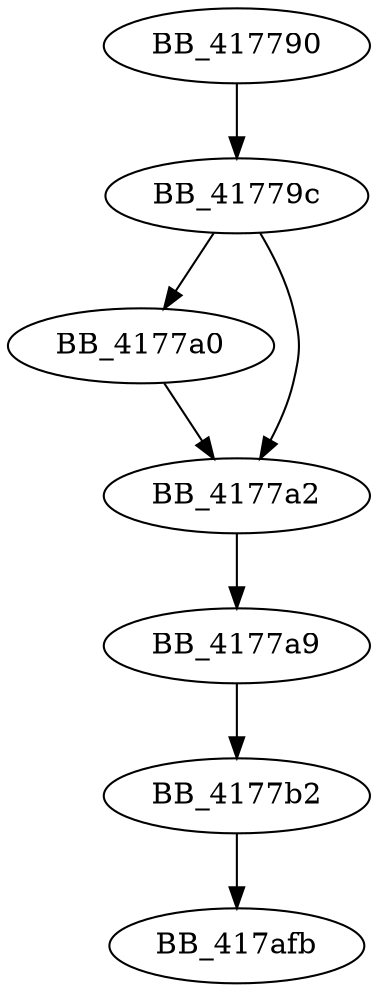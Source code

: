 DiGraph __purecall{
BB_417790->BB_41779c
BB_41779c->BB_4177a0
BB_41779c->BB_4177a2
BB_4177a0->BB_4177a2
BB_4177a2->BB_4177a9
BB_4177a9->BB_4177b2
BB_4177b2->BB_417afb
}
